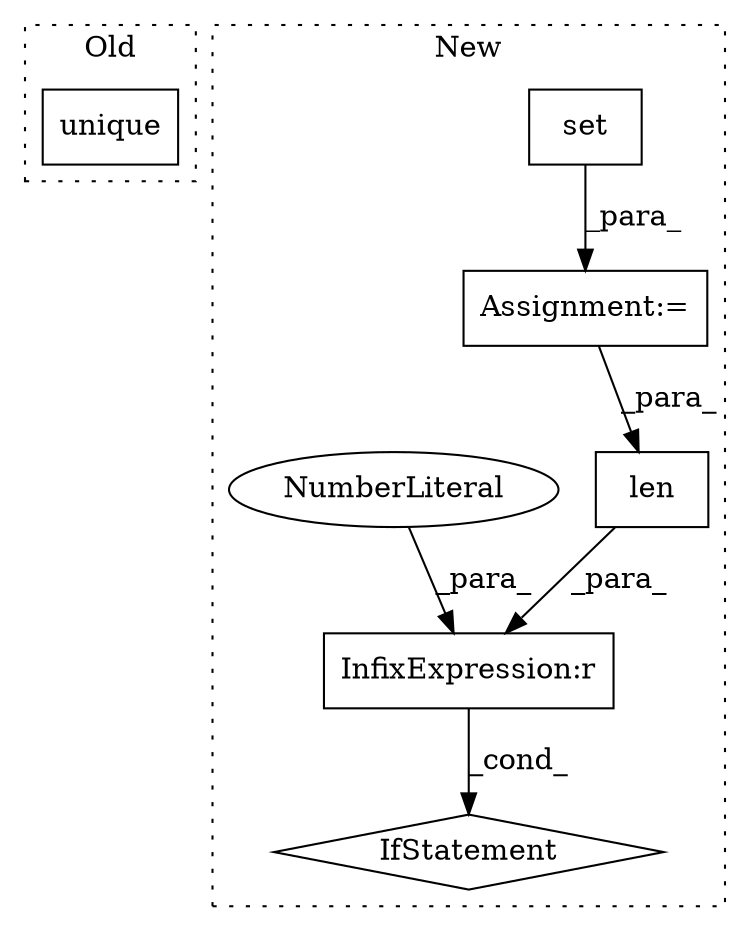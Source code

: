 digraph G {
subgraph cluster0 {
1 [label="unique" a="32" s="9838,9846" l="7,1" shape="box"];
label = "Old";
style="dotted";
}
subgraph cluster1 {
2 [label="set" a="32" s="10078,10083" l="4,1" shape="box"];
3 [label="len" a="32" s="10110,10127" l="4,1" shape="box"];
4 [label="InfixExpression:r" a="27" s="10480" l="4" shape="box"];
5 [label="IfStatement" a="25" s="10468,10485" l="4,2" shape="diamond"];
6 [label="NumberLiteral" a="34" s="10484" l="1" shape="ellipse"];
7 [label="Assignment:=" a="7" s="10069" l="24" shape="box"];
label = "New";
style="dotted";
}
2 -> 7 [label="_para_"];
3 -> 4 [label="_para_"];
4 -> 5 [label="_cond_"];
6 -> 4 [label="_para_"];
7 -> 3 [label="_para_"];
}